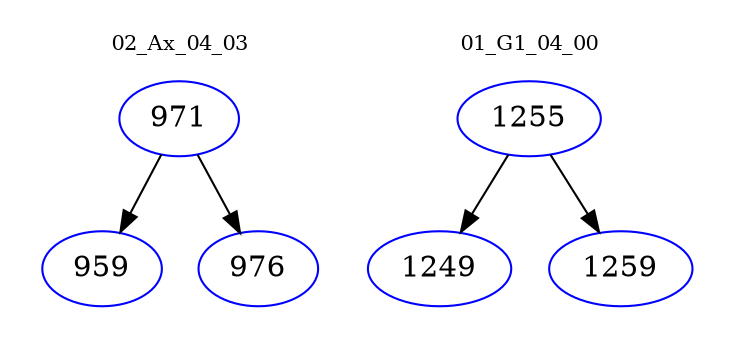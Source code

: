 digraph{
subgraph cluster_0 {
color = white
label = "02_Ax_04_03";
fontsize=10;
T0_971 [label="971", color="blue"]
T0_971 -> T0_959 [color="black"]
T0_959 [label="959", color="blue"]
T0_971 -> T0_976 [color="black"]
T0_976 [label="976", color="blue"]
}
subgraph cluster_1 {
color = white
label = "01_G1_04_00";
fontsize=10;
T1_1255 [label="1255", color="blue"]
T1_1255 -> T1_1249 [color="black"]
T1_1249 [label="1249", color="blue"]
T1_1255 -> T1_1259 [color="black"]
T1_1259 [label="1259", color="blue"]
}
}
